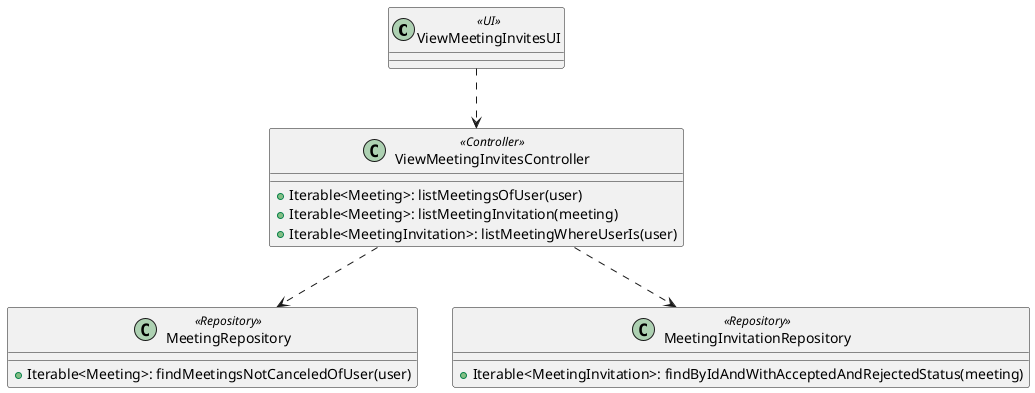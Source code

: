 @startuml

class ViewMeetingInvitesUI <<UI>> {
}

class ViewMeetingInvitesController <<Controller>> {
    + Iterable<Meeting>: listMeetingsOfUser(user)
    + Iterable<Meeting>: listMeetingInvitation(meeting)
    + Iterable<MeetingInvitation>: listMeetingWhereUserIs(user)
}

class MeetingRepository <<Repository>> {
    + Iterable<Meeting>: findMeetingsNotCanceledOfUser(user)
}

class MeetingInvitationRepository <<Repository>> {
    + Iterable<MeetingInvitation>: findByIdAndWithAcceptedAndRejectedStatus(meeting)
}

ViewMeetingInvitesUI ..> ViewMeetingInvitesController
ViewMeetingInvitesController ..> MeetingInvitationRepository
ViewMeetingInvitesController ..> MeetingRepository


@enduml